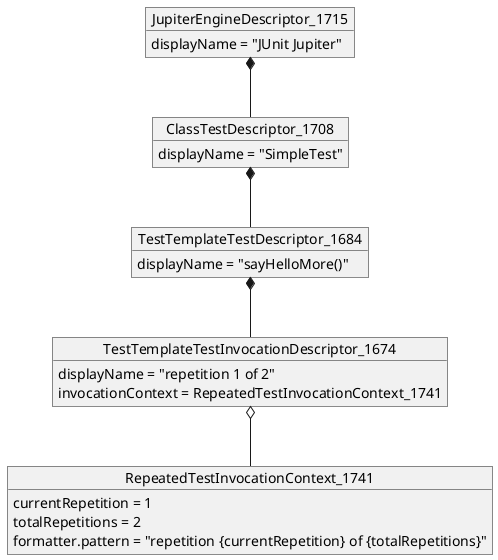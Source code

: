 @startuml

object JupiterEngineDescriptor_1715 {
    displayName = "JUnit Jupiter"
}
object ClassTestDescriptor_1708 {
    displayName = "SimpleTest"
}
object TestTemplateTestDescriptor_1684 {
    displayName = "sayHelloMore()"
}
object TestTemplateTestInvocationDescriptor_1674 {
    displayName = "repetition 1 of 2"
    invocationContext = RepeatedTestInvocationContext_1741
}
object RepeatedTestInvocationContext_1741 {
    currentRepetition = 1
    totalRepetitions = 2
    formatter.pattern = "repetition {currentRepetition} of {totalRepetitions}"
}

JupiterEngineDescriptor_1715 *-- ClassTestDescriptor_1708
ClassTestDescriptor_1708 *-- TestTemplateTestDescriptor_1684
TestTemplateTestDescriptor_1684 *-- TestTemplateTestInvocationDescriptor_1674
TestTemplateTestInvocationDescriptor_1674 o-- RepeatedTestInvocationContext_1741

@enduml
